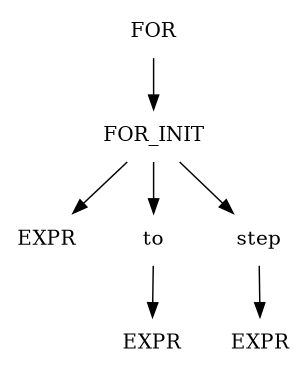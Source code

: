 digraph L0 {
        size = "3,2.5";
        ordering=out;
        node [shape = plaintext];
        EXPR2 [label=EXPR];
        EXPR3 [label=EXPR];
        FOR -> FOR_INIT;
        FOR_INIT -> {EXPR to step};
        to -> EXPR2;
        step -> EXPR3;
}
